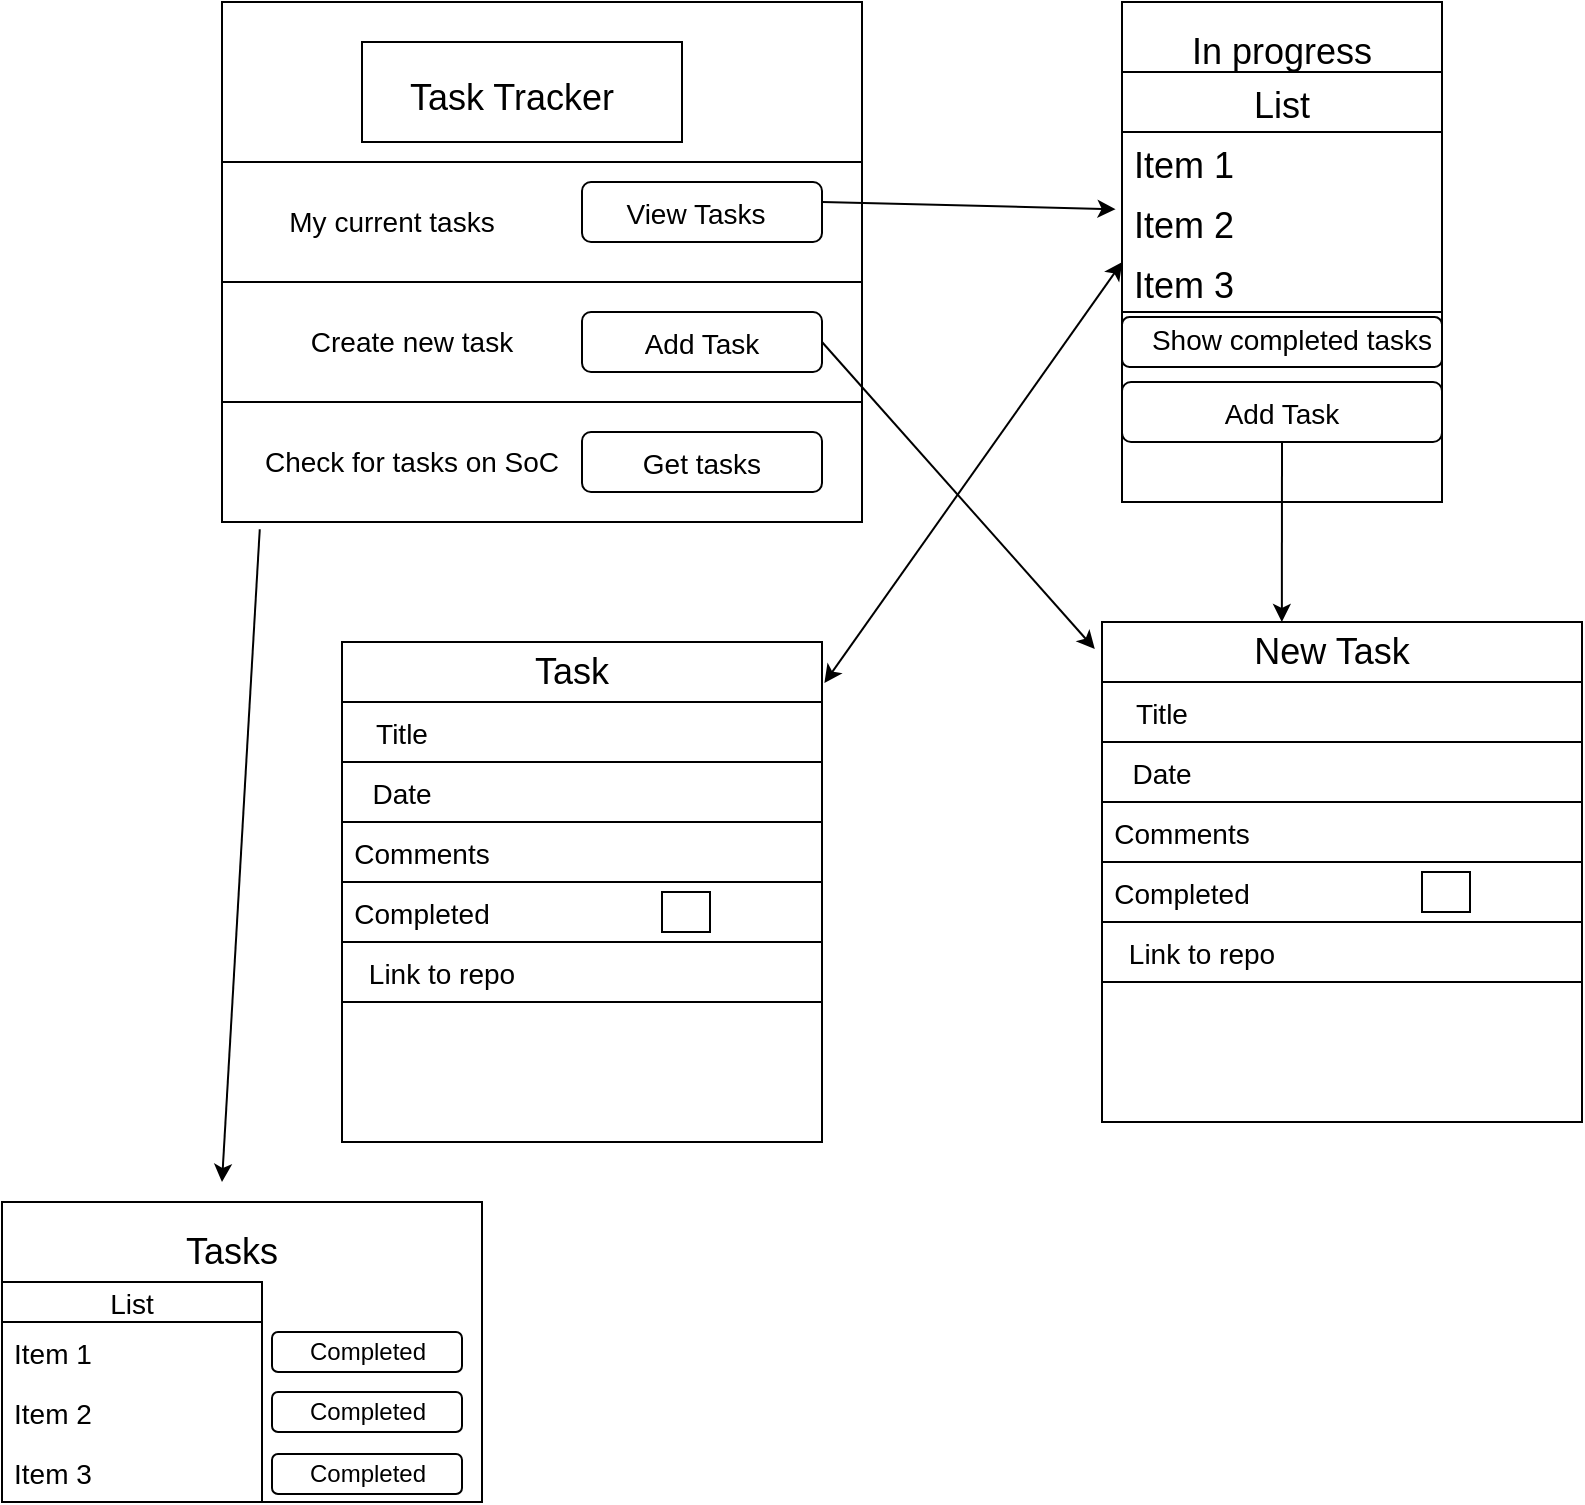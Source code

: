 <mxfile>
    <diagram id="wsVqbcCHLeHhs9foUmuS" name="Main Component tree Diagram">
        <mxGraphModel dx="1827" dy="614" grid="1" gridSize="10" guides="1" tooltips="1" connect="1" arrows="1" fold="1" page="1" pageScale="1" pageWidth="827" pageHeight="1169" math="0" shadow="0">
            <root>
                <mxCell id="0"/>
                <mxCell id="1" parent="0"/>
                <mxCell id="2" value="" style="rounded=0;whiteSpace=wrap;html=1;" parent="1" vertex="1">
                    <mxGeometry x="40" y="40" width="320" height="260" as="geometry"/>
                </mxCell>
                <mxCell id="3" value="" style="rounded=0;whiteSpace=wrap;html=1;" parent="1" vertex="1">
                    <mxGeometry x="110" y="60" width="160" height="50" as="geometry"/>
                </mxCell>
                <mxCell id="4" value="&lt;font style=&quot;font-size: 18px&quot;&gt;Task Tracker&lt;/font&gt;" style="text;html=1;strokeColor=none;fillColor=none;align=center;verticalAlign=middle;whiteSpace=wrap;rounded=0;" parent="1" vertex="1">
                    <mxGeometry x="110" y="70" width="150" height="35" as="geometry"/>
                </mxCell>
                <mxCell id="5" value="" style="rounded=0;whiteSpace=wrap;html=1;fontSize=18;" parent="1" vertex="1">
                    <mxGeometry x="40" y="120" width="320" height="60" as="geometry"/>
                </mxCell>
                <mxCell id="7" value="" style="rounded=1;whiteSpace=wrap;html=1;fontSize=18;" parent="1" vertex="1">
                    <mxGeometry x="220" y="130" width="120" height="30" as="geometry"/>
                </mxCell>
                <mxCell id="8" value="&lt;font style=&quot;font-size: 14px&quot;&gt;View Tasks&lt;/font&gt;" style="text;html=1;strokeColor=none;fillColor=none;align=center;verticalAlign=middle;whiteSpace=wrap;rounded=0;fontSize=18;" parent="1" vertex="1">
                    <mxGeometry x="240" y="130" width="74" height="30" as="geometry"/>
                </mxCell>
                <mxCell id="9" value="My current tasks" style="text;html=1;strokeColor=none;fillColor=none;align=center;verticalAlign=middle;whiteSpace=wrap;rounded=0;fontSize=14;" parent="1" vertex="1">
                    <mxGeometry x="40" y="135" width="170" height="30" as="geometry"/>
                </mxCell>
                <mxCell id="10" value="" style="rounded=0;whiteSpace=wrap;html=1;fontSize=18;" parent="1" vertex="1">
                    <mxGeometry x="40" y="180" width="320" height="60" as="geometry"/>
                </mxCell>
                <mxCell id="11" value="Create new task" style="text;html=1;strokeColor=none;fillColor=none;align=center;verticalAlign=middle;whiteSpace=wrap;rounded=0;fontSize=14;" parent="1" vertex="1">
                    <mxGeometry x="50" y="195" width="170" height="30" as="geometry"/>
                </mxCell>
                <mxCell id="13" value="&lt;font style=&quot;font-size: 14px&quot;&gt;Add Task&lt;/font&gt;" style="rounded=1;whiteSpace=wrap;html=1;fontSize=18;" parent="1" vertex="1">
                    <mxGeometry x="220" y="195" width="120" height="30" as="geometry"/>
                </mxCell>
                <mxCell id="14" value="" style="rounded=0;whiteSpace=wrap;html=1;fontSize=18;" parent="1" vertex="1">
                    <mxGeometry x="40" y="240" width="320" height="60" as="geometry"/>
                </mxCell>
                <mxCell id="15" value="Check for tasks on SoC" style="text;html=1;strokeColor=none;fillColor=none;align=center;verticalAlign=middle;whiteSpace=wrap;rounded=0;fontSize=14;" parent="1" vertex="1">
                    <mxGeometry x="50" y="255" width="170" height="30" as="geometry"/>
                </mxCell>
                <mxCell id="16" value="&lt;span style=&quot;font-size: 14px&quot;&gt;Get tasks&lt;/span&gt;" style="rounded=1;whiteSpace=wrap;html=1;fontSize=18;" parent="1" vertex="1">
                    <mxGeometry x="220" y="255" width="120" height="30" as="geometry"/>
                </mxCell>
                <mxCell id="18" value="" style="endArrow=classic;html=1;fontSize=14;exitX=0.938;exitY=0.333;exitDx=0;exitDy=0;exitPerimeter=0;entryX=-0.02;entryY=0.287;entryDx=0;entryDy=0;entryPerimeter=0;" parent="1" source="5" target="29" edge="1">
                    <mxGeometry width="50" height="50" relative="1" as="geometry">
                        <mxPoint x="400" y="140" as="sourcePoint"/>
                        <mxPoint x="480" y="140" as="targetPoint"/>
                    </mxGeometry>
                </mxCell>
                <mxCell id="19" value="" style="rounded=0;whiteSpace=wrap;html=1;fontSize=14;" parent="1" vertex="1">
                    <mxGeometry x="490" y="40" width="120" height="250" as="geometry"/>
                </mxCell>
                <mxCell id="20" value="" style="rounded=0;whiteSpace=wrap;html=1;fontSize=14;" parent="1" vertex="1">
                    <mxGeometry x="490" y="40" width="160" height="250" as="geometry"/>
                </mxCell>
                <mxCell id="21" value="&lt;span style=&quot;font-size: 18px&quot;&gt;In progress&lt;/span&gt;" style="text;html=1;strokeColor=none;fillColor=none;align=center;verticalAlign=middle;whiteSpace=wrap;rounded=0;fontSize=14;" parent="1" vertex="1">
                    <mxGeometry x="500" y="40" width="140" height="50" as="geometry"/>
                </mxCell>
                <mxCell id="27" value="List" style="swimlane;fontStyle=0;childLayout=stackLayout;horizontal=1;startSize=30;horizontalStack=0;resizeParent=1;resizeParentMax=0;resizeLast=0;collapsible=1;marginBottom=0;fontSize=18;" parent="1" vertex="1">
                    <mxGeometry x="490" y="75" width="160" height="120" as="geometry"/>
                </mxCell>
                <mxCell id="28" value="Item 1" style="text;strokeColor=none;fillColor=none;align=left;verticalAlign=middle;spacingLeft=4;spacingRight=4;overflow=hidden;points=[[0,0.5],[1,0.5]];portConstraint=eastwest;rotatable=0;fontSize=18;" parent="27" vertex="1">
                    <mxGeometry y="30" width="160" height="30" as="geometry"/>
                </mxCell>
                <mxCell id="29" value="Item 2" style="text;strokeColor=none;fillColor=none;align=left;verticalAlign=middle;spacingLeft=4;spacingRight=4;overflow=hidden;points=[[0,0.5],[1,0.5]];portConstraint=eastwest;rotatable=0;fontSize=18;" parent="27" vertex="1">
                    <mxGeometry y="60" width="160" height="30" as="geometry"/>
                </mxCell>
                <mxCell id="30" value="Item 3" style="text;strokeColor=none;fillColor=none;align=left;verticalAlign=middle;spacingLeft=4;spacingRight=4;overflow=hidden;points=[[0,0.5],[1,0.5]];portConstraint=eastwest;rotatable=0;fontSize=18;" parent="27" vertex="1">
                    <mxGeometry y="90" width="160" height="30" as="geometry"/>
                </mxCell>
                <mxCell id="36" value="" style="endArrow=classic;html=1;fontSize=18;entryX=-0.015;entryY=0.054;entryDx=0;entryDy=0;entryPerimeter=0;" parent="1" target="37" edge="1">
                    <mxGeometry width="50" height="50" relative="1" as="geometry">
                        <mxPoint x="340" y="210" as="sourcePoint"/>
                        <mxPoint x="460" y="380" as="targetPoint"/>
                    </mxGeometry>
                </mxCell>
                <mxCell id="37" value="" style="rounded=0;whiteSpace=wrap;html=1;fontSize=14;" parent="1" vertex="1">
                    <mxGeometry x="480" y="350" width="240" height="250" as="geometry"/>
                </mxCell>
                <mxCell id="38" value="New Task" style="text;html=1;strokeColor=none;fillColor=none;align=center;verticalAlign=middle;whiteSpace=wrap;rounded=0;fontSize=18;" parent="1" vertex="1">
                    <mxGeometry x="500" y="350" width="190" height="30" as="geometry"/>
                </mxCell>
                <mxCell id="39" value="" style="rounded=0;whiteSpace=wrap;html=1;fontSize=18;" parent="1" vertex="1">
                    <mxGeometry x="480" y="380" width="240" height="30" as="geometry"/>
                </mxCell>
                <mxCell id="40" value="&lt;font style=&quot;font-size: 14px&quot;&gt;Title&lt;/font&gt;" style="text;html=1;strokeColor=none;fillColor=none;align=center;verticalAlign=middle;whiteSpace=wrap;rounded=0;fontSize=18;" parent="1" vertex="1">
                    <mxGeometry x="480" y="380" width="60" height="30" as="geometry"/>
                </mxCell>
                <mxCell id="41" value="" style="rounded=0;whiteSpace=wrap;html=1;fontSize=18;" parent="1" vertex="1">
                    <mxGeometry x="480" y="410" width="240" height="30" as="geometry"/>
                </mxCell>
                <mxCell id="42" value="&lt;font style=&quot;font-size: 14px&quot;&gt;Date&lt;/font&gt;" style="text;html=1;strokeColor=none;fillColor=none;align=center;verticalAlign=middle;whiteSpace=wrap;rounded=0;fontSize=18;" parent="1" vertex="1">
                    <mxGeometry x="480" y="410" width="60" height="30" as="geometry"/>
                </mxCell>
                <mxCell id="43" value="" style="rounded=0;whiteSpace=wrap;html=1;fontSize=18;" parent="1" vertex="1">
                    <mxGeometry x="480" y="440" width="240" height="30" as="geometry"/>
                </mxCell>
                <mxCell id="44" value="&lt;font style=&quot;font-size: 14px&quot;&gt;Comments&lt;/font&gt;" style="text;html=1;strokeColor=none;fillColor=none;align=center;verticalAlign=middle;whiteSpace=wrap;rounded=0;fontSize=18;" parent="1" vertex="1">
                    <mxGeometry x="490" y="440" width="60" height="30" as="geometry"/>
                </mxCell>
                <mxCell id="45" value="" style="rounded=0;whiteSpace=wrap;html=1;fontSize=18;" parent="1" vertex="1">
                    <mxGeometry x="480" y="470" width="240" height="30" as="geometry"/>
                </mxCell>
                <mxCell id="46" value="&lt;font style=&quot;font-size: 14px&quot;&gt;Completed&lt;/font&gt;" style="text;html=1;strokeColor=none;fillColor=none;align=center;verticalAlign=middle;whiteSpace=wrap;rounded=0;fontSize=18;" parent="1" vertex="1">
                    <mxGeometry x="490" y="470" width="60" height="30" as="geometry"/>
                </mxCell>
                <mxCell id="47" value="" style="rounded=0;whiteSpace=wrap;html=1;fontSize=18;" parent="1" vertex="1">
                    <mxGeometry x="480" y="500" width="240" height="30" as="geometry"/>
                </mxCell>
                <mxCell id="48" value="&lt;font style=&quot;font-size: 14px&quot;&gt;Link to repo&lt;/font&gt;" style="text;html=1;strokeColor=none;fillColor=none;align=center;verticalAlign=middle;whiteSpace=wrap;rounded=0;fontSize=18;" parent="1" vertex="1">
                    <mxGeometry x="480" y="500" width="100" height="30" as="geometry"/>
                </mxCell>
                <mxCell id="49" value="" style="rounded=0;whiteSpace=wrap;html=1;fontSize=14;" parent="1" vertex="1">
                    <mxGeometry x="640" y="475" width="24" height="20" as="geometry"/>
                </mxCell>
                <mxCell id="54" value="" style="rounded=0;whiteSpace=wrap;html=1;fontSize=14;" parent="1" vertex="1">
                    <mxGeometry x="100" y="360" width="240" height="250" as="geometry"/>
                </mxCell>
                <mxCell id="55" value="Task" style="text;html=1;strokeColor=none;fillColor=none;align=center;verticalAlign=middle;whiteSpace=wrap;rounded=0;fontSize=18;" parent="1" vertex="1">
                    <mxGeometry x="120" y="360" width="190" height="30" as="geometry"/>
                </mxCell>
                <mxCell id="56" value="" style="rounded=0;whiteSpace=wrap;html=1;fontSize=18;" parent="1" vertex="1">
                    <mxGeometry x="100" y="390" width="240" height="30" as="geometry"/>
                </mxCell>
                <mxCell id="57" value="&lt;font style=&quot;font-size: 14px&quot;&gt;Title&lt;/font&gt;" style="text;html=1;strokeColor=none;fillColor=none;align=center;verticalAlign=middle;whiteSpace=wrap;rounded=0;fontSize=18;" parent="1" vertex="1">
                    <mxGeometry x="100" y="390" width="60" height="30" as="geometry"/>
                </mxCell>
                <mxCell id="58" value="" style="rounded=0;whiteSpace=wrap;html=1;fontSize=18;" parent="1" vertex="1">
                    <mxGeometry x="100" y="420" width="240" height="30" as="geometry"/>
                </mxCell>
                <mxCell id="59" value="&lt;font style=&quot;font-size: 14px&quot;&gt;Date&lt;/font&gt;" style="text;html=1;strokeColor=none;fillColor=none;align=center;verticalAlign=middle;whiteSpace=wrap;rounded=0;fontSize=18;" parent="1" vertex="1">
                    <mxGeometry x="100" y="420" width="60" height="30" as="geometry"/>
                </mxCell>
                <mxCell id="60" value="" style="rounded=0;whiteSpace=wrap;html=1;fontSize=18;" parent="1" vertex="1">
                    <mxGeometry x="100" y="450" width="240" height="30" as="geometry"/>
                </mxCell>
                <mxCell id="61" value="&lt;font style=&quot;font-size: 14px&quot;&gt;Comments&lt;/font&gt;" style="text;html=1;strokeColor=none;fillColor=none;align=center;verticalAlign=middle;whiteSpace=wrap;rounded=0;fontSize=18;" parent="1" vertex="1">
                    <mxGeometry x="110" y="450" width="60" height="30" as="geometry"/>
                </mxCell>
                <mxCell id="62" value="" style="rounded=0;whiteSpace=wrap;html=1;fontSize=18;" parent="1" vertex="1">
                    <mxGeometry x="100" y="480" width="240" height="30" as="geometry"/>
                </mxCell>
                <mxCell id="63" value="&lt;font style=&quot;font-size: 14px&quot;&gt;Completed&lt;/font&gt;" style="text;html=1;strokeColor=none;fillColor=none;align=center;verticalAlign=middle;whiteSpace=wrap;rounded=0;fontSize=18;" parent="1" vertex="1">
                    <mxGeometry x="110" y="480" width="60" height="30" as="geometry"/>
                </mxCell>
                <mxCell id="64" value="" style="rounded=0;whiteSpace=wrap;html=1;fontSize=18;" parent="1" vertex="1">
                    <mxGeometry x="100" y="510" width="240" height="30" as="geometry"/>
                </mxCell>
                <mxCell id="65" value="&lt;font style=&quot;font-size: 14px&quot;&gt;Link to repo&lt;/font&gt;" style="text;html=1;strokeColor=none;fillColor=none;align=center;verticalAlign=middle;whiteSpace=wrap;rounded=0;fontSize=18;" parent="1" vertex="1">
                    <mxGeometry x="100" y="510" width="100" height="30" as="geometry"/>
                </mxCell>
                <mxCell id="66" value="" style="rounded=0;whiteSpace=wrap;html=1;fontSize=14;" parent="1" vertex="1">
                    <mxGeometry x="260" y="485" width="24" height="20" as="geometry"/>
                </mxCell>
                <mxCell id="69" value="&lt;font style=&quot;font-size: 14px&quot;&gt;Add Task&lt;/font&gt;" style="rounded=1;whiteSpace=wrap;html=1;fontSize=18;" parent="1" vertex="1">
                    <mxGeometry x="490" y="230" width="160" height="30" as="geometry"/>
                </mxCell>
                <mxCell id="70" value="" style="endArrow=classic;startArrow=classic;html=1;fontSize=14;exitX=1.005;exitY=0.082;exitDx=0;exitDy=0;exitPerimeter=0;entryX=0.001;entryY=0.167;entryDx=0;entryDy=0;entryPerimeter=0;" parent="1" source="54" target="30" edge="1">
                    <mxGeometry width="50" height="50" relative="1" as="geometry">
                        <mxPoint x="364" y="360" as="sourcePoint"/>
                        <mxPoint x="414" y="310" as="targetPoint"/>
                    </mxGeometry>
                </mxCell>
                <mxCell id="71" value="" style="endArrow=classic;html=1;fontSize=14;entryX=0.368;entryY=0;entryDx=0;entryDy=0;entryPerimeter=0;exitX=0.5;exitY=1;exitDx=0;exitDy=0;" parent="1" source="69" target="38" edge="1">
                    <mxGeometry width="50" height="50" relative="1" as="geometry">
                        <mxPoint x="510" y="350" as="sourcePoint"/>
                        <mxPoint x="560" y="300" as="targetPoint"/>
                    </mxGeometry>
                </mxCell>
                <mxCell id="72" value="" style="rounded=0;whiteSpace=wrap;html=1;fontSize=14;" parent="1" vertex="1">
                    <mxGeometry x="-70" y="640" width="240" height="150" as="geometry"/>
                </mxCell>
                <mxCell id="73" value="&lt;font style=&quot;font-size: 18px&quot;&gt;Tasks&lt;/font&gt;" style="text;html=1;strokeColor=none;fillColor=none;align=center;verticalAlign=middle;whiteSpace=wrap;rounded=0;fontSize=14;" parent="1" vertex="1">
                    <mxGeometry x="-60" y="650" width="210" height="30" as="geometry"/>
                </mxCell>
                <mxCell id="76" value="" style="rounded=1;whiteSpace=wrap;html=1;fontSize=18;" parent="1" vertex="1">
                    <mxGeometry x="490" y="197.5" width="160" height="25" as="geometry"/>
                </mxCell>
                <mxCell id="77" value="&lt;font style=&quot;font-size: 14px&quot;&gt;Show completed tasks&lt;/font&gt;" style="text;html=1;strokeColor=none;fillColor=none;align=center;verticalAlign=middle;whiteSpace=wrap;rounded=0;fontSize=18;" parent="1" vertex="1">
                    <mxGeometry x="500" y="195" width="150" height="25" as="geometry"/>
                </mxCell>
                <mxCell id="78" value="" style="endArrow=classic;html=1;fontSize=14;exitX=0.059;exitY=1.06;exitDx=0;exitDy=0;exitPerimeter=0;" parent="1" source="14" edge="1">
                    <mxGeometry width="50" height="50" relative="1" as="geometry">
                        <mxPoint x="10" y="400" as="sourcePoint"/>
                        <mxPoint x="40" y="630" as="targetPoint"/>
                    </mxGeometry>
                </mxCell>
                <mxCell id="79" value="List" style="swimlane;fontStyle=0;childLayout=stackLayout;horizontal=1;startSize=20;horizontalStack=0;resizeParent=1;resizeParentMax=0;resizeLast=0;collapsible=1;marginBottom=0;fontSize=14;" parent="1" vertex="1">
                    <mxGeometry x="-70" y="680" width="130" height="110" as="geometry"/>
                </mxCell>
                <mxCell id="80" value="Item 1" style="text;strokeColor=none;fillColor=none;align=left;verticalAlign=middle;spacingLeft=4;spacingRight=4;overflow=hidden;points=[[0,0.5],[1,0.5]];portConstraint=eastwest;rotatable=0;fontSize=14;" parent="79" vertex="1">
                    <mxGeometry y="20" width="130" height="30" as="geometry"/>
                </mxCell>
                <mxCell id="81" value="Item 2" style="text;strokeColor=none;fillColor=none;align=left;verticalAlign=middle;spacingLeft=4;spacingRight=4;overflow=hidden;points=[[0,0.5],[1,0.5]];portConstraint=eastwest;rotatable=0;fontSize=14;" parent="79" vertex="1">
                    <mxGeometry y="50" width="130" height="30" as="geometry"/>
                </mxCell>
                <mxCell id="82" value="Item 3" style="text;strokeColor=none;fillColor=none;align=left;verticalAlign=middle;spacingLeft=4;spacingRight=4;overflow=hidden;points=[[0,0.5],[1,0.5]];portConstraint=eastwest;rotatable=0;fontSize=14;" parent="79" vertex="1">
                    <mxGeometry y="80" width="130" height="30" as="geometry"/>
                </mxCell>
                <mxCell id="83" value="" style="rounded=1;whiteSpace=wrap;html=1;" parent="1" vertex="1">
                    <mxGeometry x="65" y="705" width="95" height="20" as="geometry"/>
                </mxCell>
                <mxCell id="84" value="" style="rounded=1;whiteSpace=wrap;html=1;" parent="1" vertex="1">
                    <mxGeometry x="65" y="735" width="95" height="20" as="geometry"/>
                </mxCell>
                <mxCell id="85" value="" style="rounded=1;whiteSpace=wrap;html=1;" parent="1" vertex="1">
                    <mxGeometry x="65" y="766" width="95" height="20" as="geometry"/>
                </mxCell>
                <mxCell id="87" value="Completed" style="text;html=1;strokeColor=none;fillColor=none;align=center;verticalAlign=middle;whiteSpace=wrap;rounded=0;" parent="1" vertex="1">
                    <mxGeometry x="82.5" y="705" width="60" height="20" as="geometry"/>
                </mxCell>
                <mxCell id="88" value="Completed" style="text;html=1;strokeColor=none;fillColor=none;align=center;verticalAlign=middle;whiteSpace=wrap;rounded=0;" parent="1" vertex="1">
                    <mxGeometry x="82.5" y="735" width="60" height="20" as="geometry"/>
                </mxCell>
                <mxCell id="89" value="Completed" style="text;html=1;strokeColor=none;fillColor=none;align=center;verticalAlign=middle;whiteSpace=wrap;rounded=0;" parent="1" vertex="1">
                    <mxGeometry x="82.5" y="766" width="60" height="20" as="geometry"/>
                </mxCell>
            </root>
        </mxGraphModel>
    </diagram>
    <diagram id="nZ3-UNNKQGS7l89r9OEo" name="task component tree diagram">
        <mxGraphModel dx="1000" dy="614" grid="1" gridSize="10" guides="1" tooltips="1" connect="1" arrows="1" fold="1" page="1" pageScale="1" pageWidth="827" pageHeight="1169" math="0" shadow="0">
            <root>
                <mxCell id="IiVAxeJLWUDsDB3ezF24-0"/>
                <mxCell id="IiVAxeJLWUDsDB3ezF24-1" parent="IiVAxeJLWUDsDB3ezF24-0"/>
                <mxCell id="A-eHsjXllV-JpWhxW9_G-0" value="" style="rounded=0;whiteSpace=wrap;html=1;fontSize=14;" vertex="1" parent="IiVAxeJLWUDsDB3ezF24-1">
                    <mxGeometry x="80" y="40" width="240" height="250" as="geometry"/>
                </mxCell>
                <mxCell id="A-eHsjXllV-JpWhxW9_G-1" value="Task" style="text;html=1;strokeColor=none;fillColor=none;align=center;verticalAlign=middle;whiteSpace=wrap;rounded=0;fontSize=18;" vertex="1" parent="IiVAxeJLWUDsDB3ezF24-1">
                    <mxGeometry x="100" y="40" width="190" height="30" as="geometry"/>
                </mxCell>
                <mxCell id="A-eHsjXllV-JpWhxW9_G-2" value="" style="rounded=0;whiteSpace=wrap;html=1;fontSize=18;" vertex="1" parent="IiVAxeJLWUDsDB3ezF24-1">
                    <mxGeometry x="80" y="70" width="240" height="30" as="geometry"/>
                </mxCell>
                <mxCell id="A-eHsjXllV-JpWhxW9_G-3" value="&lt;font style=&quot;font-size: 14px&quot;&gt;Title&lt;/font&gt;" style="text;html=1;strokeColor=none;fillColor=none;align=center;verticalAlign=middle;whiteSpace=wrap;rounded=0;fontSize=18;" vertex="1" parent="IiVAxeJLWUDsDB3ezF24-1">
                    <mxGeometry x="80" y="70" width="60" height="30" as="geometry"/>
                </mxCell>
                <mxCell id="A-eHsjXllV-JpWhxW9_G-4" value="" style="rounded=0;whiteSpace=wrap;html=1;fontSize=18;" vertex="1" parent="IiVAxeJLWUDsDB3ezF24-1">
                    <mxGeometry x="80" y="100" width="240" height="30" as="geometry"/>
                </mxCell>
                <mxCell id="A-eHsjXllV-JpWhxW9_G-5" value="&lt;font style=&quot;font-size: 14px&quot;&gt;Date&lt;/font&gt;" style="text;html=1;strokeColor=none;fillColor=none;align=center;verticalAlign=middle;whiteSpace=wrap;rounded=0;fontSize=18;" vertex="1" parent="IiVAxeJLWUDsDB3ezF24-1">
                    <mxGeometry x="80" y="100" width="60" height="30" as="geometry"/>
                </mxCell>
                <mxCell id="A-eHsjXllV-JpWhxW9_G-6" value="" style="rounded=0;whiteSpace=wrap;html=1;fontSize=18;" vertex="1" parent="IiVAxeJLWUDsDB3ezF24-1">
                    <mxGeometry x="80" y="190" width="240" height="30" as="geometry"/>
                </mxCell>
                <mxCell id="A-eHsjXllV-JpWhxW9_G-7" value="&lt;font style=&quot;font-size: 14px&quot;&gt;Comments&lt;/font&gt;" style="text;html=1;strokeColor=none;fillColor=none;align=center;verticalAlign=middle;whiteSpace=wrap;rounded=0;fontSize=18;" vertex="1" parent="IiVAxeJLWUDsDB3ezF24-1">
                    <mxGeometry x="90" y="190" width="60" height="30" as="geometry"/>
                </mxCell>
                <mxCell id="A-eHsjXllV-JpWhxW9_G-9" value="&lt;font style=&quot;font-size: 14px&quot;&gt;Completed&lt;/font&gt;" style="text;html=1;strokeColor=none;fillColor=none;align=center;verticalAlign=middle;whiteSpace=wrap;rounded=0;fontSize=18;" vertex="1" parent="IiVAxeJLWUDsDB3ezF24-1">
                    <mxGeometry x="90" y="130" width="60" height="30" as="geometry"/>
                </mxCell>
                <mxCell id="A-eHsjXllV-JpWhxW9_G-10" value="" style="rounded=0;whiteSpace=wrap;html=1;fontSize=18;" vertex="1" parent="IiVAxeJLWUDsDB3ezF24-1">
                    <mxGeometry x="80" y="160" width="240" height="30" as="geometry"/>
                </mxCell>
                <mxCell id="A-eHsjXllV-JpWhxW9_G-11" value="&lt;font style=&quot;font-size: 14px&quot;&gt;Link to repo&lt;/font&gt;" style="text;html=1;strokeColor=none;fillColor=none;align=center;verticalAlign=middle;whiteSpace=wrap;rounded=0;fontSize=18;" vertex="1" parent="IiVAxeJLWUDsDB3ezF24-1">
                    <mxGeometry x="80" y="160" width="100" height="30" as="geometry"/>
                </mxCell>
                <mxCell id="A-eHsjXllV-JpWhxW9_G-13" value="" style="endArrow=classic;html=1;exitX=1;exitY=0.04;exitDx=0;exitDy=0;exitPerimeter=0;" edge="1" parent="IiVAxeJLWUDsDB3ezF24-1" source="A-eHsjXllV-JpWhxW9_G-0">
                    <mxGeometry width="50" height="50" relative="1" as="geometry">
                        <mxPoint x="364" y="70" as="sourcePoint"/>
                        <mxPoint x="430" y="50" as="targetPoint"/>
                    </mxGeometry>
                </mxCell>
                <mxCell id="A-eHsjXllV-JpWhxW9_G-14" value="&amp;lt;h1&amp;gt;" style="text;html=1;strokeColor=none;fillColor=none;align=center;verticalAlign=middle;whiteSpace=wrap;rounded=0;" vertex="1" parent="IiVAxeJLWUDsDB3ezF24-1">
                    <mxGeometry x="430" y="40" width="70" height="30" as="geometry"/>
                </mxCell>
                <mxCell id="A-eHsjXllV-JpWhxW9_G-16" value="" style="endArrow=classic;html=1;exitX=1;exitY=0.04;exitDx=0;exitDy=0;exitPerimeter=0;" edge="1" parent="IiVAxeJLWUDsDB3ezF24-1">
                    <mxGeometry width="50" height="50" relative="1" as="geometry">
                        <mxPoint x="320" y="84.5" as="sourcePoint"/>
                        <mxPoint x="430" y="84.5" as="targetPoint"/>
                    </mxGeometry>
                </mxCell>
                <mxCell id="A-eHsjXllV-JpWhxW9_G-17" value="" style="endArrow=classic;html=1;exitX=1;exitY=0.04;exitDx=0;exitDy=0;exitPerimeter=0;" edge="1" parent="IiVAxeJLWUDsDB3ezF24-1">
                    <mxGeometry width="50" height="50" relative="1" as="geometry">
                        <mxPoint x="320" y="144.5" as="sourcePoint"/>
                        <mxPoint x="430" y="144.5" as="targetPoint"/>
                    </mxGeometry>
                </mxCell>
                <mxCell id="A-eHsjXllV-JpWhxW9_G-19" value="" style="endArrow=classic;html=1;exitX=1;exitY=0.04;exitDx=0;exitDy=0;exitPerimeter=0;" edge="1" parent="IiVAxeJLWUDsDB3ezF24-1">
                    <mxGeometry width="50" height="50" relative="1" as="geometry">
                        <mxPoint x="320" y="114.5" as="sourcePoint"/>
                        <mxPoint x="430" y="114.5" as="targetPoint"/>
                    </mxGeometry>
                </mxCell>
                <mxCell id="A-eHsjXllV-JpWhxW9_G-20" value="" style="endArrow=classic;html=1;exitX=1;exitY=0.04;exitDx=0;exitDy=0;exitPerimeter=0;" edge="1" parent="IiVAxeJLWUDsDB3ezF24-1">
                    <mxGeometry width="50" height="50" relative="1" as="geometry">
                        <mxPoint x="320" y="174.5" as="sourcePoint"/>
                        <mxPoint x="430" y="174.5" as="targetPoint"/>
                    </mxGeometry>
                </mxCell>
                <mxCell id="A-eHsjXllV-JpWhxW9_G-21" value="" style="endArrow=classic;html=1;exitX=1;exitY=0.04;exitDx=0;exitDy=0;exitPerimeter=0;" edge="1" parent="IiVAxeJLWUDsDB3ezF24-1">
                    <mxGeometry width="50" height="50" relative="1" as="geometry">
                        <mxPoint x="320" y="204.5" as="sourcePoint"/>
                        <mxPoint x="430" y="204.5" as="targetPoint"/>
                    </mxGeometry>
                </mxCell>
                <mxCell id="sCw7FaS6qFHrzsc5DyN_-0" value="&amp;lt;li&amp;gt;" style="text;html=1;strokeColor=none;fillColor=none;align=center;verticalAlign=middle;whiteSpace=wrap;rounded=0;" vertex="1" parent="IiVAxeJLWUDsDB3ezF24-1">
                    <mxGeometry x="430" y="70" width="60" height="30" as="geometry"/>
                </mxCell>
                <mxCell id="sCw7FaS6qFHrzsc5DyN_-1" value="&amp;lt;li&amp;gt;" style="text;html=1;strokeColor=none;fillColor=none;align=center;verticalAlign=middle;whiteSpace=wrap;rounded=0;" vertex="1" parent="IiVAxeJLWUDsDB3ezF24-1">
                    <mxGeometry x="430" y="100" width="60" height="30" as="geometry"/>
                </mxCell>
                <mxCell id="sCw7FaS6qFHrzsc5DyN_-2" value="&amp;lt;li&amp;gt;" style="text;html=1;strokeColor=none;fillColor=none;align=center;verticalAlign=middle;whiteSpace=wrap;rounded=0;" vertex="1" parent="IiVAxeJLWUDsDB3ezF24-1">
                    <mxGeometry x="440" y="130" width="60" height="30" as="geometry"/>
                </mxCell>
                <mxCell id="sCw7FaS6qFHrzsc5DyN_-3" value="&amp;lt;li&amp;gt;" style="text;html=1;strokeColor=none;fillColor=none;align=center;verticalAlign=middle;whiteSpace=wrap;rounded=0;" vertex="1" parent="IiVAxeJLWUDsDB3ezF24-1">
                    <mxGeometry x="440" y="160" width="60" height="30" as="geometry"/>
                </mxCell>
                <mxCell id="sCw7FaS6qFHrzsc5DyN_-4" value="&amp;lt;p&amp;gt;" style="text;html=1;strokeColor=none;fillColor=none;align=center;verticalAlign=middle;whiteSpace=wrap;rounded=0;" vertex="1" parent="IiVAxeJLWUDsDB3ezF24-1">
                    <mxGeometry x="450" y="190" width="60" height="30" as="geometry"/>
                </mxCell>
                <mxCell id="sCw7FaS6qFHrzsc5DyN_-5" value="" style="endArrow=classic;html=1;exitX=0.75;exitY=1;exitDx=0;exitDy=0;entryX=0;entryY=0.25;entryDx=0;entryDy=0;" edge="1" parent="IiVAxeJLWUDsDB3ezF24-1" source="sCw7FaS6qFHrzsc5DyN_-6" target="sCw7FaS6qFHrzsc5DyN_-7">
                    <mxGeometry width="50" height="50" relative="1" as="geometry">
                        <mxPoint x="264" y="155" as="sourcePoint"/>
                        <mxPoint x="350" y="240" as="targetPoint"/>
                    </mxGeometry>
                </mxCell>
                <mxCell id="sCw7FaS6qFHrzsc5DyN_-6" value="" style="rounded=1;whiteSpace=wrap;html=1;" vertex="1" parent="IiVAxeJLWUDsDB3ezF24-1">
                    <mxGeometry x="210" y="135" width="60" height="20" as="geometry"/>
                </mxCell>
                <mxCell id="sCw7FaS6qFHrzsc5DyN_-7" value="&amp;lt;button&amp;gt;" style="text;html=1;strokeColor=none;fillColor=none;align=center;verticalAlign=middle;whiteSpace=wrap;rounded=0;" vertex="1" parent="IiVAxeJLWUDsDB3ezF24-1">
                    <mxGeometry x="340" y="210" width="60" height="30" as="geometry"/>
                </mxCell>
                <mxCell id="N7_EENp9AeoGbYUR7q_i-0" value="" style="rounded=0;whiteSpace=wrap;html=1;fontSize=14;" vertex="1" parent="IiVAxeJLWUDsDB3ezF24-1">
                    <mxGeometry x="80" y="320" width="240" height="250" as="geometry"/>
                </mxCell>
                <mxCell id="N7_EENp9AeoGbYUR7q_i-1" value="New Task" style="text;html=1;strokeColor=none;fillColor=none;align=center;verticalAlign=middle;whiteSpace=wrap;rounded=0;fontSize=18;" vertex="1" parent="IiVAxeJLWUDsDB3ezF24-1">
                    <mxGeometry x="100" y="320" width="190" height="30" as="geometry"/>
                </mxCell>
                <mxCell id="N7_EENp9AeoGbYUR7q_i-2" value="" style="rounded=0;whiteSpace=wrap;html=1;fontSize=18;" vertex="1" parent="IiVAxeJLWUDsDB3ezF24-1">
                    <mxGeometry x="80" y="350" width="240" height="30" as="geometry"/>
                </mxCell>
                <mxCell id="N7_EENp9AeoGbYUR7q_i-3" value="&lt;font style=&quot;font-size: 14px&quot;&gt;Title&lt;/font&gt;" style="text;html=1;strokeColor=none;fillColor=none;align=center;verticalAlign=middle;whiteSpace=wrap;rounded=0;fontSize=18;" vertex="1" parent="IiVAxeJLWUDsDB3ezF24-1">
                    <mxGeometry x="80" y="350" width="60" height="30" as="geometry"/>
                </mxCell>
                <mxCell id="N7_EENp9AeoGbYUR7q_i-4" value="" style="rounded=0;whiteSpace=wrap;html=1;fontSize=18;" vertex="1" parent="IiVAxeJLWUDsDB3ezF24-1">
                    <mxGeometry x="80" y="380" width="240" height="30" as="geometry"/>
                </mxCell>
                <mxCell id="N7_EENp9AeoGbYUR7q_i-5" value="&lt;font style=&quot;font-size: 14px&quot;&gt;Date&lt;/font&gt;" style="text;html=1;strokeColor=none;fillColor=none;align=center;verticalAlign=middle;whiteSpace=wrap;rounded=0;fontSize=18;" vertex="1" parent="IiVAxeJLWUDsDB3ezF24-1">
                    <mxGeometry x="80" y="380" width="60" height="30" as="geometry"/>
                </mxCell>
                <mxCell id="N7_EENp9AeoGbYUR7q_i-6" value="" style="rounded=0;whiteSpace=wrap;html=1;fontSize=18;" vertex="1" parent="IiVAxeJLWUDsDB3ezF24-1">
                    <mxGeometry x="80" y="410" width="240" height="30" as="geometry"/>
                </mxCell>
                <mxCell id="N7_EENp9AeoGbYUR7q_i-7" value="&lt;font style=&quot;font-size: 14px&quot;&gt;Comments&lt;/font&gt;" style="text;html=1;strokeColor=none;fillColor=none;align=center;verticalAlign=middle;whiteSpace=wrap;rounded=0;fontSize=18;" vertex="1" parent="IiVAxeJLWUDsDB3ezF24-1">
                    <mxGeometry x="90" y="410" width="60" height="30" as="geometry"/>
                </mxCell>
                <mxCell id="N7_EENp9AeoGbYUR7q_i-8" value="" style="rounded=0;whiteSpace=wrap;html=1;fontSize=18;" vertex="1" parent="IiVAxeJLWUDsDB3ezF24-1">
                    <mxGeometry x="80" y="440" width="240" height="30" as="geometry"/>
                </mxCell>
                <mxCell id="N7_EENp9AeoGbYUR7q_i-9" value="&lt;font style=&quot;font-size: 14px&quot;&gt;Completed&lt;/font&gt;" style="text;html=1;strokeColor=none;fillColor=none;align=center;verticalAlign=middle;whiteSpace=wrap;rounded=0;fontSize=18;" vertex="1" parent="IiVAxeJLWUDsDB3ezF24-1">
                    <mxGeometry x="90" y="440" width="60" height="30" as="geometry"/>
                </mxCell>
                <mxCell id="N7_EENp9AeoGbYUR7q_i-10" value="" style="rounded=0;whiteSpace=wrap;html=1;fontSize=18;" vertex="1" parent="IiVAxeJLWUDsDB3ezF24-1">
                    <mxGeometry x="80" y="470" width="240" height="30" as="geometry"/>
                </mxCell>
                <mxCell id="N7_EENp9AeoGbYUR7q_i-11" value="&lt;font style=&quot;font-size: 14px&quot;&gt;Link to repo&lt;/font&gt;" style="text;html=1;strokeColor=none;fillColor=none;align=center;verticalAlign=middle;whiteSpace=wrap;rounded=0;fontSize=18;" vertex="1" parent="IiVAxeJLWUDsDB3ezF24-1">
                    <mxGeometry x="80" y="470" width="100" height="30" as="geometry"/>
                </mxCell>
                <mxCell id="N7_EENp9AeoGbYUR7q_i-12" value="" style="rounded=0;whiteSpace=wrap;html=1;fontSize=14;" vertex="1" parent="IiVAxeJLWUDsDB3ezF24-1">
                    <mxGeometry x="240" y="445" width="24" height="20" as="geometry"/>
                </mxCell>
                <mxCell id="N7_EENp9AeoGbYUR7q_i-13" value="" style="endArrow=classic;html=1;exitX=1;exitY=0.5;exitDx=0;exitDy=0;" edge="1" parent="IiVAxeJLWUDsDB3ezF24-1" source="N7_EENp9AeoGbYUR7q_i-2" target="N7_EENp9AeoGbYUR7q_i-14">
                    <mxGeometry width="50" height="50" relative="1" as="geometry">
                        <mxPoint x="370" y="350" as="sourcePoint"/>
                        <mxPoint x="430" y="365" as="targetPoint"/>
                    </mxGeometry>
                </mxCell>
                <mxCell id="N7_EENp9AeoGbYUR7q_i-14" value="Text input field" style="text;html=1;strokeColor=none;fillColor=none;align=center;verticalAlign=middle;whiteSpace=wrap;rounded=0;" vertex="1" parent="IiVAxeJLWUDsDB3ezF24-1">
                    <mxGeometry x="400" y="350" width="100" height="30" as="geometry"/>
                </mxCell>
                <mxCell id="N7_EENp9AeoGbYUR7q_i-15" value="" style="endArrow=classic;html=1;exitX=1;exitY=0.5;exitDx=0;exitDy=0;" edge="1" parent="IiVAxeJLWUDsDB3ezF24-1">
                    <mxGeometry width="50" height="50" relative="1" as="geometry">
                        <mxPoint x="320" y="394.5" as="sourcePoint"/>
                        <mxPoint x="400" y="394.5" as="targetPoint"/>
                    </mxGeometry>
                </mxCell>
                <mxCell id="N7_EENp9AeoGbYUR7q_i-16" value="" style="endArrow=classic;html=1;exitX=1;exitY=0.5;exitDx=0;exitDy=0;" edge="1" parent="IiVAxeJLWUDsDB3ezF24-1">
                    <mxGeometry width="50" height="50" relative="1" as="geometry">
                        <mxPoint x="320" y="424.5" as="sourcePoint"/>
                        <mxPoint x="400" y="424.5" as="targetPoint"/>
                    </mxGeometry>
                </mxCell>
                <mxCell id="N7_EENp9AeoGbYUR7q_i-17" value="" style="endArrow=classic;html=1;exitX=1;exitY=0.5;exitDx=0;exitDy=0;" edge="1" parent="IiVAxeJLWUDsDB3ezF24-1">
                    <mxGeometry width="50" height="50" relative="1" as="geometry">
                        <mxPoint x="320" y="454.5" as="sourcePoint"/>
                        <mxPoint x="400" y="454.5" as="targetPoint"/>
                    </mxGeometry>
                </mxCell>
                <mxCell id="N7_EENp9AeoGbYUR7q_i-18" value="" style="endArrow=classic;html=1;exitX=1;exitY=0.5;exitDx=0;exitDy=0;" edge="1" parent="IiVAxeJLWUDsDB3ezF24-1">
                    <mxGeometry width="50" height="50" relative="1" as="geometry">
                        <mxPoint x="320" y="480" as="sourcePoint"/>
                        <mxPoint x="400" y="480" as="targetPoint"/>
                    </mxGeometry>
                </mxCell>
                <mxCell id="N7_EENp9AeoGbYUR7q_i-19" value="Text input field" style="text;html=1;strokeColor=none;fillColor=none;align=center;verticalAlign=middle;whiteSpace=wrap;rounded=0;" vertex="1" parent="IiVAxeJLWUDsDB3ezF24-1">
                    <mxGeometry x="400" y="380" width="100" height="30" as="geometry"/>
                </mxCell>
                <mxCell id="N7_EENp9AeoGbYUR7q_i-20" value="Text input field" style="text;html=1;strokeColor=none;fillColor=none;align=center;verticalAlign=middle;whiteSpace=wrap;rounded=0;" vertex="1" parent="IiVAxeJLWUDsDB3ezF24-1">
                    <mxGeometry x="400" y="410" width="100" height="30" as="geometry"/>
                </mxCell>
                <mxCell id="N7_EENp9AeoGbYUR7q_i-22" value="Text input field" style="text;html=1;strokeColor=none;fillColor=none;align=center;verticalAlign=middle;whiteSpace=wrap;rounded=0;" vertex="1" parent="IiVAxeJLWUDsDB3ezF24-1">
                    <mxGeometry x="400" y="465" width="100" height="30" as="geometry"/>
                </mxCell>
                <mxCell id="N7_EENp9AeoGbYUR7q_i-23" value="button" style="text;html=1;strokeColor=none;fillColor=none;align=center;verticalAlign=middle;whiteSpace=wrap;rounded=0;" vertex="1" parent="IiVAxeJLWUDsDB3ezF24-1">
                    <mxGeometry x="400" y="440" width="70" height="30" as="geometry"/>
                </mxCell>
                <mxCell id="N7_EENp9AeoGbYUR7q_i-24" value="Add Task" style="rounded=1;whiteSpace=wrap;html=1;" vertex="1" parent="IiVAxeJLWUDsDB3ezF24-1">
                    <mxGeometry x="220" y="520" width="84.5" height="30" as="geometry"/>
                </mxCell>
                <mxCell id="N7_EENp9AeoGbYUR7q_i-26" value="" style="endArrow=classic;html=1;exitX=1;exitY=0.5;exitDx=0;exitDy=0;" edge="1" parent="IiVAxeJLWUDsDB3ezF24-1" source="N7_EENp9AeoGbYUR7q_i-24">
                    <mxGeometry width="50" height="50" relative="1" as="geometry">
                        <mxPoint x="320" y="534.5" as="sourcePoint"/>
                        <mxPoint x="400" y="534.5" as="targetPoint"/>
                    </mxGeometry>
                </mxCell>
                <mxCell id="N7_EENp9AeoGbYUR7q_i-27" value="button" style="text;html=1;strokeColor=none;fillColor=none;align=center;verticalAlign=middle;whiteSpace=wrap;rounded=0;" vertex="1" parent="IiVAxeJLWUDsDB3ezF24-1">
                    <mxGeometry x="400" y="520" width="70" height="30" as="geometry"/>
                </mxCell>
                <mxCell id="N7_EENp9AeoGbYUR7q_i-28" value="" style="rounded=1;whiteSpace=wrap;html=1;" vertex="1" parent="IiVAxeJLWUDsDB3ezF24-1">
                    <mxGeometry x="200" y="240" width="90" height="30" as="geometry"/>
                </mxCell>
                <mxCell id="N7_EENp9AeoGbYUR7q_i-29" value="Edit Task" style="text;html=1;strokeColor=none;fillColor=none;align=center;verticalAlign=middle;whiteSpace=wrap;rounded=0;" vertex="1" parent="IiVAxeJLWUDsDB3ezF24-1">
                    <mxGeometry x="215" y="240" width="60" height="30" as="geometry"/>
                </mxCell>
                <mxCell id="C3ezR0bh5RdPj7rnBzn2-0" value="" style="endArrow=classic;html=1;" edge="1" parent="IiVAxeJLWUDsDB3ezF24-1">
                    <mxGeometry width="50" height="50" relative="1" as="geometry">
                        <mxPoint x="290" y="255" as="sourcePoint"/>
                        <mxPoint x="365" y="254.5" as="targetPoint"/>
                    </mxGeometry>
                </mxCell>
                <mxCell id="Q7LqqloTqjpq29Y4A4by-0" value="Cancel" style="rounded=1;whiteSpace=wrap;html=1;" vertex="1" parent="IiVAxeJLWUDsDB3ezF24-1">
                    <mxGeometry x="110" y="520" width="84.5" height="30" as="geometry"/>
                </mxCell>
                <mxCell id="Q7LqqloTqjpq29Y4A4by-1" value="" style="endArrow=classic;html=1;" edge="1" parent="IiVAxeJLWUDsDB3ezF24-1">
                    <mxGeometry width="50" height="50" relative="1" as="geometry">
                        <mxPoint x="170" y="550" as="sourcePoint"/>
                        <mxPoint x="240" y="600" as="targetPoint"/>
                    </mxGeometry>
                </mxCell>
                <mxCell id="Q7LqqloTqjpq29Y4A4by-2" value="button" style="text;html=1;strokeColor=none;fillColor=none;align=center;verticalAlign=middle;whiteSpace=wrap;rounded=0;" vertex="1" parent="IiVAxeJLWUDsDB3ezF24-1">
                    <mxGeometry x="240" y="585" width="70" height="30" as="geometry"/>
                </mxCell>
                <mxCell id="Q7LqqloTqjpq29Y4A4by-3" value="button" style="text;html=1;strokeColor=none;fillColor=none;align=center;verticalAlign=middle;whiteSpace=wrap;rounded=0;" vertex="1" parent="IiVAxeJLWUDsDB3ezF24-1">
                    <mxGeometry x="360" y="240" width="70" height="30" as="geometry"/>
                </mxCell>
                <mxCell id="Q7LqqloTqjpq29Y4A4by-8" value="Cancel" style="rounded=1;whiteSpace=wrap;html=1;" vertex="1" parent="IiVAxeJLWUDsDB3ezF24-1">
                    <mxGeometry x="100" y="240" width="84.5" height="30" as="geometry"/>
                </mxCell>
                <mxCell id="Q7LqqloTqjpq29Y4A4by-11" value="" style="endArrow=classic;html=1;" edge="1" parent="IiVAxeJLWUDsDB3ezF24-1">
                    <mxGeometry width="50" height="50" relative="1" as="geometry">
                        <mxPoint x="100" y="255" as="sourcePoint"/>
                        <mxPoint x="60" y="270" as="targetPoint"/>
                    </mxGeometry>
                </mxCell>
                <mxCell id="Q7LqqloTqjpq29Y4A4by-12" value="button" style="text;html=1;strokeColor=none;fillColor=none;align=center;verticalAlign=middle;whiteSpace=wrap;rounded=0;" vertex="1" parent="IiVAxeJLWUDsDB3ezF24-1">
                    <mxGeometry y="250" width="60" height="30" as="geometry"/>
                </mxCell>
            </root>
        </mxGraphModel>
    </diagram>
    <diagram id="jXrH0WXwu8-VOYY7Sbhm" name="landing page component tree">
        <mxGraphModel dx="1000" dy="448" grid="1" gridSize="10" guides="1" tooltips="1" connect="1" arrows="1" fold="1" page="1" pageScale="1" pageWidth="827" pageHeight="1169" math="0" shadow="0">
            <root>
                <mxCell id="WEpAOODeADm3M6qXEGt--0"/>
                <mxCell id="WEpAOODeADm3M6qXEGt--1" parent="WEpAOODeADm3M6qXEGt--0"/>
                <mxCell id="wzgLEGWEM8KK9k3yso0z-0" value="" style="rounded=0;whiteSpace=wrap;html=1;" vertex="1" parent="WEpAOODeADm3M6qXEGt--1">
                    <mxGeometry x="40" y="40" width="320" height="260" as="geometry"/>
                </mxCell>
                <mxCell id="wzgLEGWEM8KK9k3yso0z-1" value="" style="rounded=0;whiteSpace=wrap;html=1;" vertex="1" parent="WEpAOODeADm3M6qXEGt--1">
                    <mxGeometry x="110" y="60" width="160" height="50" as="geometry"/>
                </mxCell>
                <mxCell id="wzgLEGWEM8KK9k3yso0z-2" value="&lt;font style=&quot;font-size: 18px&quot;&gt;Task Tracker&lt;/font&gt;" style="text;html=1;strokeColor=none;fillColor=none;align=center;verticalAlign=middle;whiteSpace=wrap;rounded=0;" vertex="1" parent="WEpAOODeADm3M6qXEGt--1">
                    <mxGeometry x="110" y="70" width="150" height="35" as="geometry"/>
                </mxCell>
                <mxCell id="wzgLEGWEM8KK9k3yso0z-3" value="" style="rounded=0;whiteSpace=wrap;html=1;fontSize=18;" vertex="1" parent="WEpAOODeADm3M6qXEGt--1">
                    <mxGeometry x="40" y="120" width="320" height="60" as="geometry"/>
                </mxCell>
                <mxCell id="wzgLEGWEM8KK9k3yso0z-4" value="" style="rounded=1;whiteSpace=wrap;html=1;fontSize=18;" vertex="1" parent="WEpAOODeADm3M6qXEGt--1">
                    <mxGeometry x="220" y="130" width="120" height="30" as="geometry"/>
                </mxCell>
                <mxCell id="wzgLEGWEM8KK9k3yso0z-5" value="&lt;font style=&quot;font-size: 14px&quot;&gt;View Tasks&lt;/font&gt;" style="text;html=1;strokeColor=none;fillColor=none;align=center;verticalAlign=middle;whiteSpace=wrap;rounded=0;fontSize=18;" vertex="1" parent="WEpAOODeADm3M6qXEGt--1">
                    <mxGeometry x="240" y="130" width="74" height="30" as="geometry"/>
                </mxCell>
                <mxCell id="wzgLEGWEM8KK9k3yso0z-6" value="My current tasks" style="text;html=1;strokeColor=none;fillColor=none;align=center;verticalAlign=middle;whiteSpace=wrap;rounded=0;fontSize=14;" vertex="1" parent="WEpAOODeADm3M6qXEGt--1">
                    <mxGeometry x="40" y="135" width="170" height="30" as="geometry"/>
                </mxCell>
                <mxCell id="wzgLEGWEM8KK9k3yso0z-7" value="" style="rounded=0;whiteSpace=wrap;html=1;fontSize=18;" vertex="1" parent="WEpAOODeADm3M6qXEGt--1">
                    <mxGeometry x="40" y="180" width="320" height="60" as="geometry"/>
                </mxCell>
                <mxCell id="wzgLEGWEM8KK9k3yso0z-8" value="Create new task" style="text;html=1;strokeColor=none;fillColor=none;align=center;verticalAlign=middle;whiteSpace=wrap;rounded=0;fontSize=14;" vertex="1" parent="WEpAOODeADm3M6qXEGt--1">
                    <mxGeometry x="50" y="195" width="170" height="30" as="geometry"/>
                </mxCell>
                <mxCell id="wzgLEGWEM8KK9k3yso0z-9" value="&lt;font style=&quot;font-size: 14px&quot;&gt;Add Task&lt;/font&gt;" style="rounded=1;whiteSpace=wrap;html=1;fontSize=18;" vertex="1" parent="WEpAOODeADm3M6qXEGt--1">
                    <mxGeometry x="220" y="195" width="120" height="30" as="geometry"/>
                </mxCell>
                <mxCell id="wzgLEGWEM8KK9k3yso0z-10" value="" style="rounded=0;whiteSpace=wrap;html=1;fontSize=18;" vertex="1" parent="WEpAOODeADm3M6qXEGt--1">
                    <mxGeometry x="40" y="240" width="320" height="60" as="geometry"/>
                </mxCell>
                <mxCell id="wzgLEGWEM8KK9k3yso0z-11" value="Check for tasks on SoC" style="text;html=1;strokeColor=none;fillColor=none;align=center;verticalAlign=middle;whiteSpace=wrap;rounded=0;fontSize=14;" vertex="1" parent="WEpAOODeADm3M6qXEGt--1">
                    <mxGeometry x="50" y="255" width="170" height="30" as="geometry"/>
                </mxCell>
                <mxCell id="wzgLEGWEM8KK9k3yso0z-12" value="&lt;span style=&quot;font-size: 14px&quot;&gt;Get tasks&lt;/span&gt;" style="rounded=1;whiteSpace=wrap;html=1;fontSize=18;" vertex="1" parent="WEpAOODeADm3M6qXEGt--1">
                    <mxGeometry x="220" y="255" width="120" height="30" as="geometry"/>
                </mxCell>
                <mxCell id="2EJstfUaBB3cna2ImUj5-0" value="" style="endArrow=classic;html=1;exitX=1;exitY=0.154;exitDx=0;exitDy=0;exitPerimeter=0;" edge="1" parent="WEpAOODeADm3M6qXEGt--1" source="wzgLEGWEM8KK9k3yso0z-0" target="2EJstfUaBB3cna2ImUj5-1">
                    <mxGeometry width="50" height="50" relative="1" as="geometry">
                        <mxPoint x="390" y="300" as="sourcePoint"/>
                        <mxPoint x="480" y="80" as="targetPoint"/>
                    </mxGeometry>
                </mxCell>
                <mxCell id="2EJstfUaBB3cna2ImUj5-1" value="&amp;lt;h1&amp;gt;" style="text;html=1;strokeColor=none;fillColor=none;align=center;verticalAlign=middle;whiteSpace=wrap;rounded=0;" vertex="1" parent="WEpAOODeADm3M6qXEGt--1">
                    <mxGeometry x="450" y="65" width="60" height="30" as="geometry"/>
                </mxCell>
                <mxCell id="2EJstfUaBB3cna2ImUj5-2" value="" style="endArrow=classic;html=1;exitX=1;exitY=0.154;exitDx=0;exitDy=0;exitPerimeter=0;" edge="1" parent="WEpAOODeADm3M6qXEGt--1">
                    <mxGeometry width="50" height="50" relative="1" as="geometry">
                        <mxPoint x="340" y="280.03" as="sourcePoint"/>
                        <mxPoint x="430" y="280" as="targetPoint"/>
                    </mxGeometry>
                </mxCell>
                <mxCell id="2EJstfUaBB3cna2ImUj5-3" value="" style="endArrow=classic;html=1;exitX=1;exitY=0.154;exitDx=0;exitDy=0;exitPerimeter=0;" edge="1" parent="WEpAOODeADm3M6qXEGt--1">
                    <mxGeometry width="50" height="50" relative="1" as="geometry">
                        <mxPoint x="340" y="149.53" as="sourcePoint"/>
                        <mxPoint x="430" y="149.5" as="targetPoint"/>
                    </mxGeometry>
                </mxCell>
                <mxCell id="2EJstfUaBB3cna2ImUj5-4" value="" style="endArrow=classic;html=1;exitX=1;exitY=0.154;exitDx=0;exitDy=0;exitPerimeter=0;" edge="1" parent="WEpAOODeADm3M6qXEGt--1">
                    <mxGeometry width="50" height="50" relative="1" as="geometry">
                        <mxPoint x="360" y="130.03" as="sourcePoint"/>
                        <mxPoint x="480" y="130" as="targetPoint"/>
                    </mxGeometry>
                </mxCell>
                <mxCell id="2EJstfUaBB3cna2ImUj5-5" value="" style="endArrow=classic;html=1;exitX=1;exitY=0.154;exitDx=0;exitDy=0;exitPerimeter=0;" edge="1" parent="WEpAOODeADm3M6qXEGt--1">
                    <mxGeometry width="50" height="50" relative="1" as="geometry">
                        <mxPoint x="340" y="220.03" as="sourcePoint"/>
                        <mxPoint x="430" y="220" as="targetPoint"/>
                    </mxGeometry>
                </mxCell>
                <mxCell id="2EJstfUaBB3cna2ImUj5-6" value="" style="endArrow=classic;html=1;exitX=1;exitY=0.154;exitDx=0;exitDy=0;exitPerimeter=0;" edge="1" parent="WEpAOODeADm3M6qXEGt--1">
                    <mxGeometry width="50" height="50" relative="1" as="geometry">
                        <mxPoint x="360" y="194.03" as="sourcePoint"/>
                        <mxPoint x="480" y="194" as="targetPoint"/>
                    </mxGeometry>
                </mxCell>
                <mxCell id="2EJstfUaBB3cna2ImUj5-7" value="" style="endArrow=classic;html=1;exitX=1;exitY=0.154;exitDx=0;exitDy=0;exitPerimeter=0;" edge="1" parent="WEpAOODeADm3M6qXEGt--1">
                    <mxGeometry width="50" height="50" relative="1" as="geometry">
                        <mxPoint x="360" y="255.03" as="sourcePoint"/>
                        <mxPoint x="490" y="255" as="targetPoint"/>
                    </mxGeometry>
                </mxCell>
                <mxCell id="2EJstfUaBB3cna2ImUj5-8" value="&amp;lt;h2&amp;gt;" style="text;html=1;strokeColor=none;fillColor=none;align=center;verticalAlign=middle;whiteSpace=wrap;rounded=0;" vertex="1" parent="WEpAOODeADm3M6qXEGt--1">
                    <mxGeometry x="480" y="120" width="60" height="30" as="geometry"/>
                </mxCell>
                <mxCell id="2EJstfUaBB3cna2ImUj5-9" value="&amp;lt;button&amp;gt;" style="text;html=1;strokeColor=none;fillColor=none;align=center;verticalAlign=middle;whiteSpace=wrap;rounded=0;" vertex="1" parent="WEpAOODeADm3M6qXEGt--1">
                    <mxGeometry x="430" y="135" width="60" height="30" as="geometry"/>
                </mxCell>
                <mxCell id="2EJstfUaBB3cna2ImUj5-10" value="&amp;lt;h2&amp;gt;" style="text;html=1;strokeColor=none;fillColor=none;align=center;verticalAlign=middle;whiteSpace=wrap;rounded=0;" vertex="1" parent="WEpAOODeADm3M6qXEGt--1">
                    <mxGeometry x="480" y="180" width="60" height="30" as="geometry"/>
                </mxCell>
                <mxCell id="2EJstfUaBB3cna2ImUj5-11" value="&amp;lt;button&amp;gt;" style="text;html=1;strokeColor=none;fillColor=none;align=center;verticalAlign=middle;whiteSpace=wrap;rounded=0;" vertex="1" parent="WEpAOODeADm3M6qXEGt--1">
                    <mxGeometry x="430" y="210" width="60" height="30" as="geometry"/>
                </mxCell>
                <mxCell id="2EJstfUaBB3cna2ImUj5-12" value="&amp;lt;h2&amp;gt;" style="text;html=1;strokeColor=none;fillColor=none;align=center;verticalAlign=middle;whiteSpace=wrap;rounded=0;" vertex="1" parent="WEpAOODeADm3M6qXEGt--1">
                    <mxGeometry x="490" y="240" width="60" height="30" as="geometry"/>
                </mxCell>
                <mxCell id="2EJstfUaBB3cna2ImUj5-13" value="&amp;lt;button&amp;gt;" style="text;html=1;strokeColor=none;fillColor=none;align=center;verticalAlign=middle;whiteSpace=wrap;rounded=0;" vertex="1" parent="WEpAOODeADm3M6qXEGt--1">
                    <mxGeometry x="430" y="270" width="60" height="30" as="geometry"/>
                </mxCell>
            </root>
        </mxGraphModel>
    </diagram>
</mxfile>